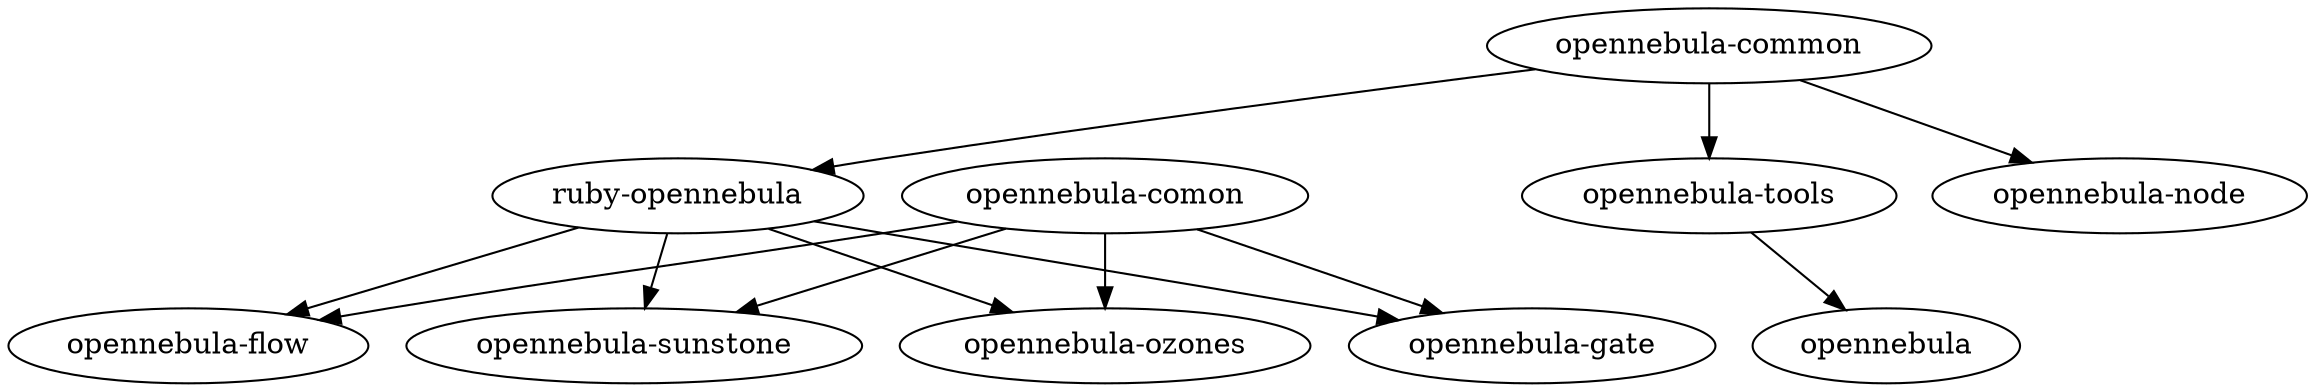 digraph debian_opennenbula_package {
   "opennebula-tools" -> "opennebula";

   "opennebula-comon" -> "opennebula-sunstone";
   "ruby-opennebula" -> "opennebula-sunstone";

   "opennebula-comon" -> "opennebula-ozones";
   "ruby-opennebula" -> "opennebula-ozones";

   "opennebula-comon" -> "opennebula-gate";
   "ruby-opennebula" -> "opennebula-gate";

   "opennebula-comon" -> "opennebula-flow";
   "ruby-opennebula" -> "opennebula-flow";

   "opennebula-common" -> "opennebula-node";

   "opennebula-common" -> "opennebula-tools";
   "opennebula-common" -> "ruby-opennebula";

}
